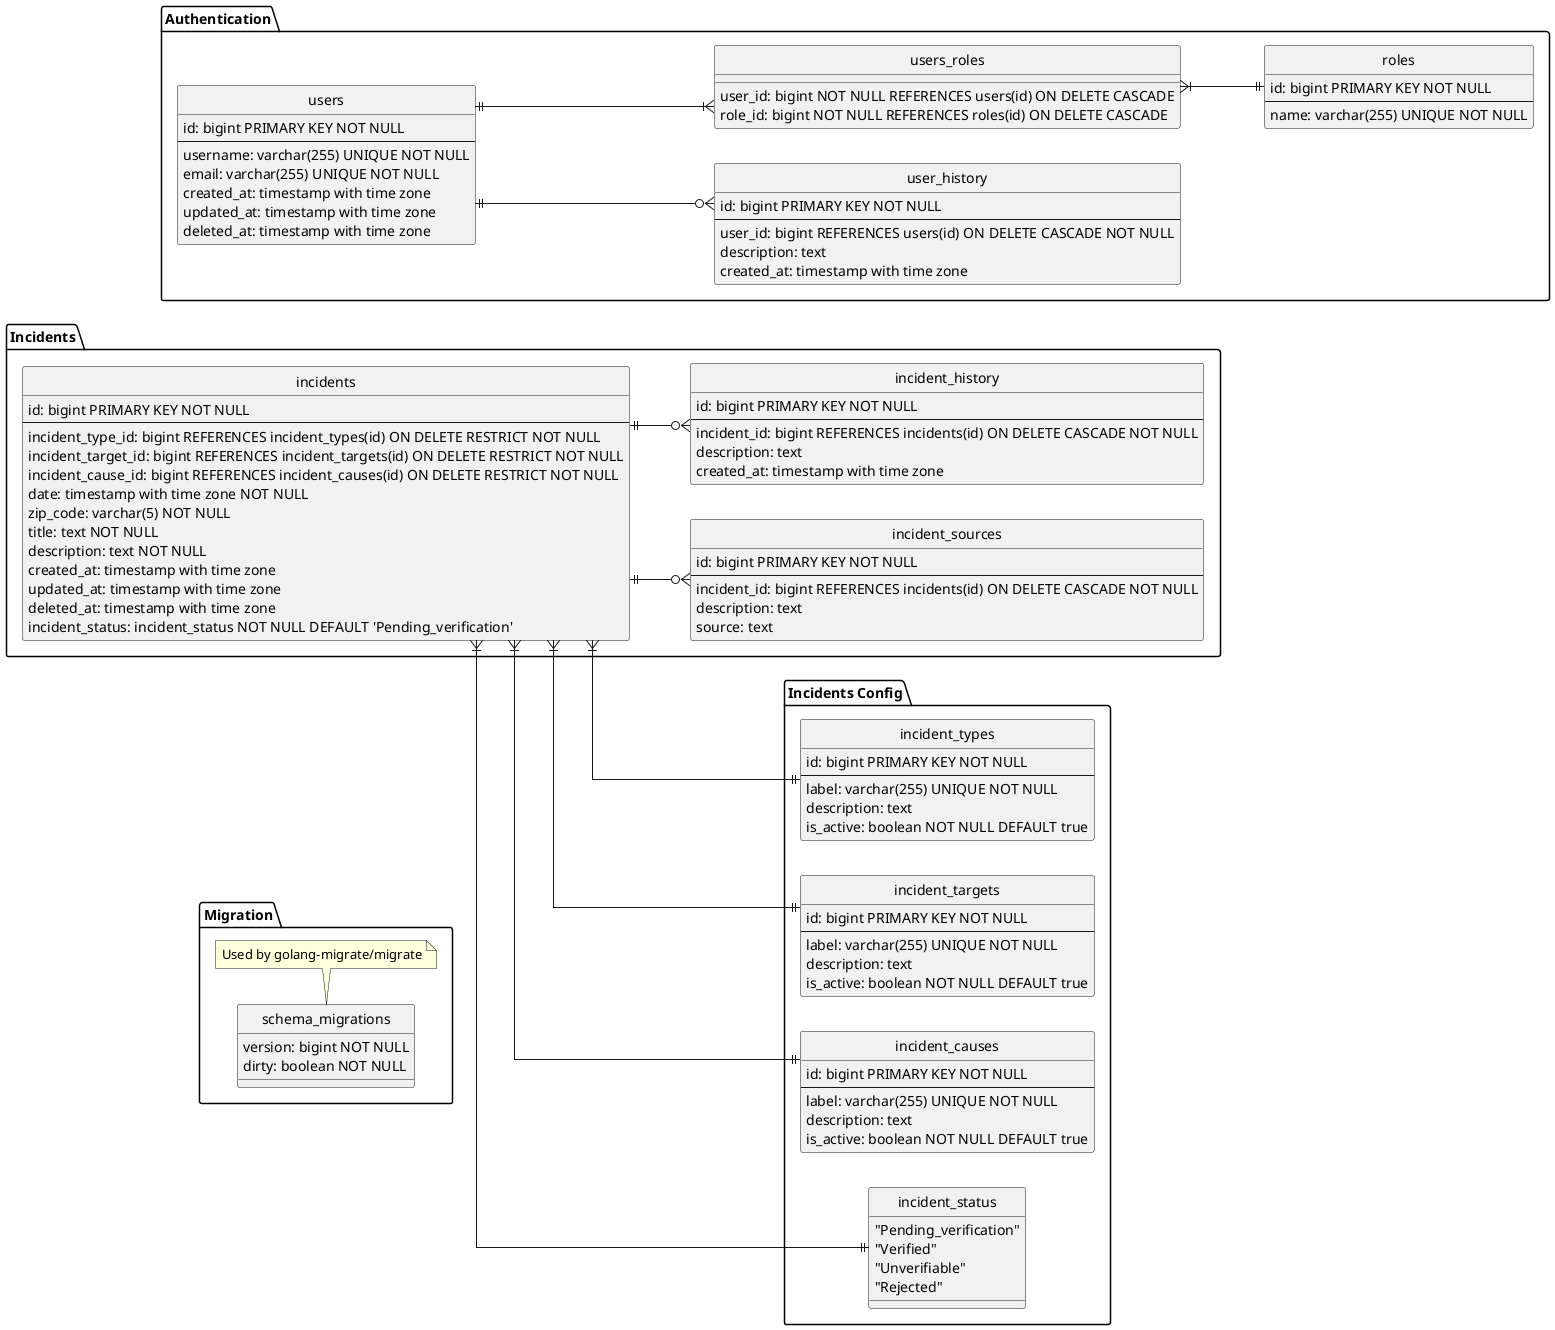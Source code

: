 @startuml Database schema

' configuration for rendering
hide circle
skinparam linetype ortho

left to right direction

package "Incidents Config" {
    entity "incident_types" as incident_types {
        ' Descibe the type of incident (eg: threat, injury, death...)
        id: bigint PRIMARY KEY NOT NULL
        --
        label: varchar(255) UNIQUE NOT NULL
        description: text
        is_active: boolean NOT NULL DEFAULT true
    }

    entity "incident_targets" as incident_targets {
        ' Describe the target of the incident (eg: human, pet, livestock, vehicule, property...)
        id: bigint PRIMARY KEY NOT NULL
        --
        label: varchar(255) UNIQUE NOT NULL
        description: text
        is_active: boolean NOT NULL DEFAULT true
    }

    entity "incident_causes" as incident_causes {
        ' Describe the cause of the incident (eg: unknown, alcool, drug, age, safety measure non respect, accident, other...)
        id: bigint PRIMARY KEY NOT NULL
        --
        label: varchar(255) UNIQUE NOT NULL
        description: text
        is_active: boolean NOT NULL DEFAULT true
    }

    enum "incident_status" as incident_status {
        "Pending_verification"
        "Verified"
        "Unverifiable"
        "Rejected"
    }

}

package "Incidents" {

    entity "incidents" as incidents {
        id: bigint PRIMARY KEY NOT NULL
        --
        incident_type_id: bigint REFERENCES incident_types(id) ON DELETE RESTRICT NOT NULL
        incident_target_id: bigint REFERENCES incident_targets(id) ON DELETE RESTRICT NOT NULL
        incident_cause_id: bigint REFERENCES incident_causes(id) ON DELETE RESTRICT NOT NULL
        date: timestamp with time zone NOT NULL
        zip_code: varchar(5) NOT NULL
        title: text NOT NULL
        description: text NOT NULL
        created_at: timestamp with time zone
        updated_at: timestamp with time zone
        deleted_at: timestamp with time zone
        incident_status: incident_status NOT NULL DEFAULT 'Pending_verification'
    }

    incidents }|--|| incident_types
    incidents }|--|| incident_targets
    incidents }|--|| incident_causes
    incidents }|--|| incident_status

    entity "incident_sources" as incident_sources {
        id: bigint PRIMARY KEY NOT NULL
        --
        incident_id: bigint REFERENCES incidents(id) ON DELETE CASCADE NOT NULL
        description: text
        source: text
    }

    incidents ||--o{ incident_sources

    entity "incident_history" as incident_history {
        ' history of the incident report (changes, who created it, when, who validated it, when, who closed it, when, why, how...)
        id: bigint PRIMARY KEY NOT NULL
        --
        incident_id: bigint REFERENCES incidents(id) ON DELETE CASCADE NOT NULL
        description: text
        created_at: timestamp with time zone
    }
    
    incidents ||--o{ incident_history
}

package "Authentication" {

  entity "roles" as roles {
    id: bigint PRIMARY KEY NOT NULL
    --
    name: varchar(255) UNIQUE NOT NULL
  }


  entity "users" as users {
    id: bigint PRIMARY KEY NOT NULL
    --
    username: varchar(255) UNIQUE NOT NULL
    email: varchar(255) UNIQUE NOT NULL
    created_at: timestamp with time zone
    updated_at: timestamp with time zone
    deleted_at: timestamp with time zone
  }

  entity "user_history" as user_history {
    ' history of the user. Mainly used for audit purpose
    id: bigint PRIMARY KEY NOT NULL
    --
    user_id: bigint REFERENCES users(id) ON DELETE CASCADE NOT NULL
    description: text
    created_at: timestamp with time zone
  }

  entity "users_roles" as users_roles {
    user_id: bigint NOT NULL REFERENCES users(id) ON DELETE CASCADE
    role_id: bigint NOT NULL REFERENCES roles(id) ON DELETE CASCADE
  }

  users ||--|{ users_roles
  users_roles }|--|| roles

  users ||--o{ user_history
}

package "Migration" {

    entity "schema_migrations" as schema_migrations {
    version: bigint NOT NULL
    dirty: boolean NOT NULL
    }
    note bottom
    Used by golang-migrate/migrate
    endnote
}




@enduml

